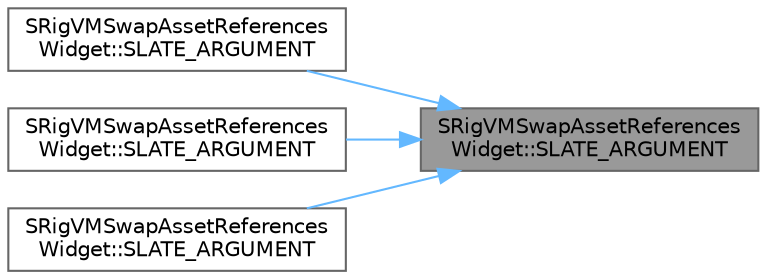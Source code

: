 digraph "SRigVMSwapAssetReferencesWidget::SLATE_ARGUMENT"
{
 // INTERACTIVE_SVG=YES
 // LATEX_PDF_SIZE
  bgcolor="transparent";
  edge [fontname=Helvetica,fontsize=10,labelfontname=Helvetica,labelfontsize=10];
  node [fontname=Helvetica,fontsize=10,shape=box,height=0.2,width=0.4];
  rankdir="RL";
  Node1 [id="Node000001",label="SRigVMSwapAssetReferences\lWidget::SLATE_ARGUMENT",height=0.2,width=0.4,color="gray40", fillcolor="grey60", style="filled", fontcolor="black",tooltip=" "];
  Node1 -> Node2 [id="edge1_Node000001_Node000002",dir="back",color="steelblue1",style="solid",tooltip=" "];
  Node2 [id="Node000002",label="SRigVMSwapAssetReferences\lWidget::SLATE_ARGUMENT",height=0.2,width=0.4,color="grey40", fillcolor="white", style="filled",URL="$da/db7/classSRigVMSwapAssetReferencesWidget.html#a8ab05b2095f7f6e222345431b4829cd8",tooltip=" "];
  Node1 -> Node3 [id="edge2_Node000001_Node000003",dir="back",color="steelblue1",style="solid",tooltip=" "];
  Node3 [id="Node000003",label="SRigVMSwapAssetReferences\lWidget::SLATE_ARGUMENT",height=0.2,width=0.4,color="grey40", fillcolor="white", style="filled",URL="$da/db7/classSRigVMSwapAssetReferencesWidget.html#afeac933e58f447dbcdb7dfa0d6712e80",tooltip=" "];
  Node1 -> Node4 [id="edge3_Node000001_Node000004",dir="back",color="steelblue1",style="solid",tooltip=" "];
  Node4 [id="Node000004",label="SRigVMSwapAssetReferences\lWidget::SLATE_ARGUMENT",height=0.2,width=0.4,color="grey40", fillcolor="white", style="filled",URL="$da/db7/classSRigVMSwapAssetReferencesWidget.html#a0699533638af9eea3ed1e1cae851fe99",tooltip=" "];
}
